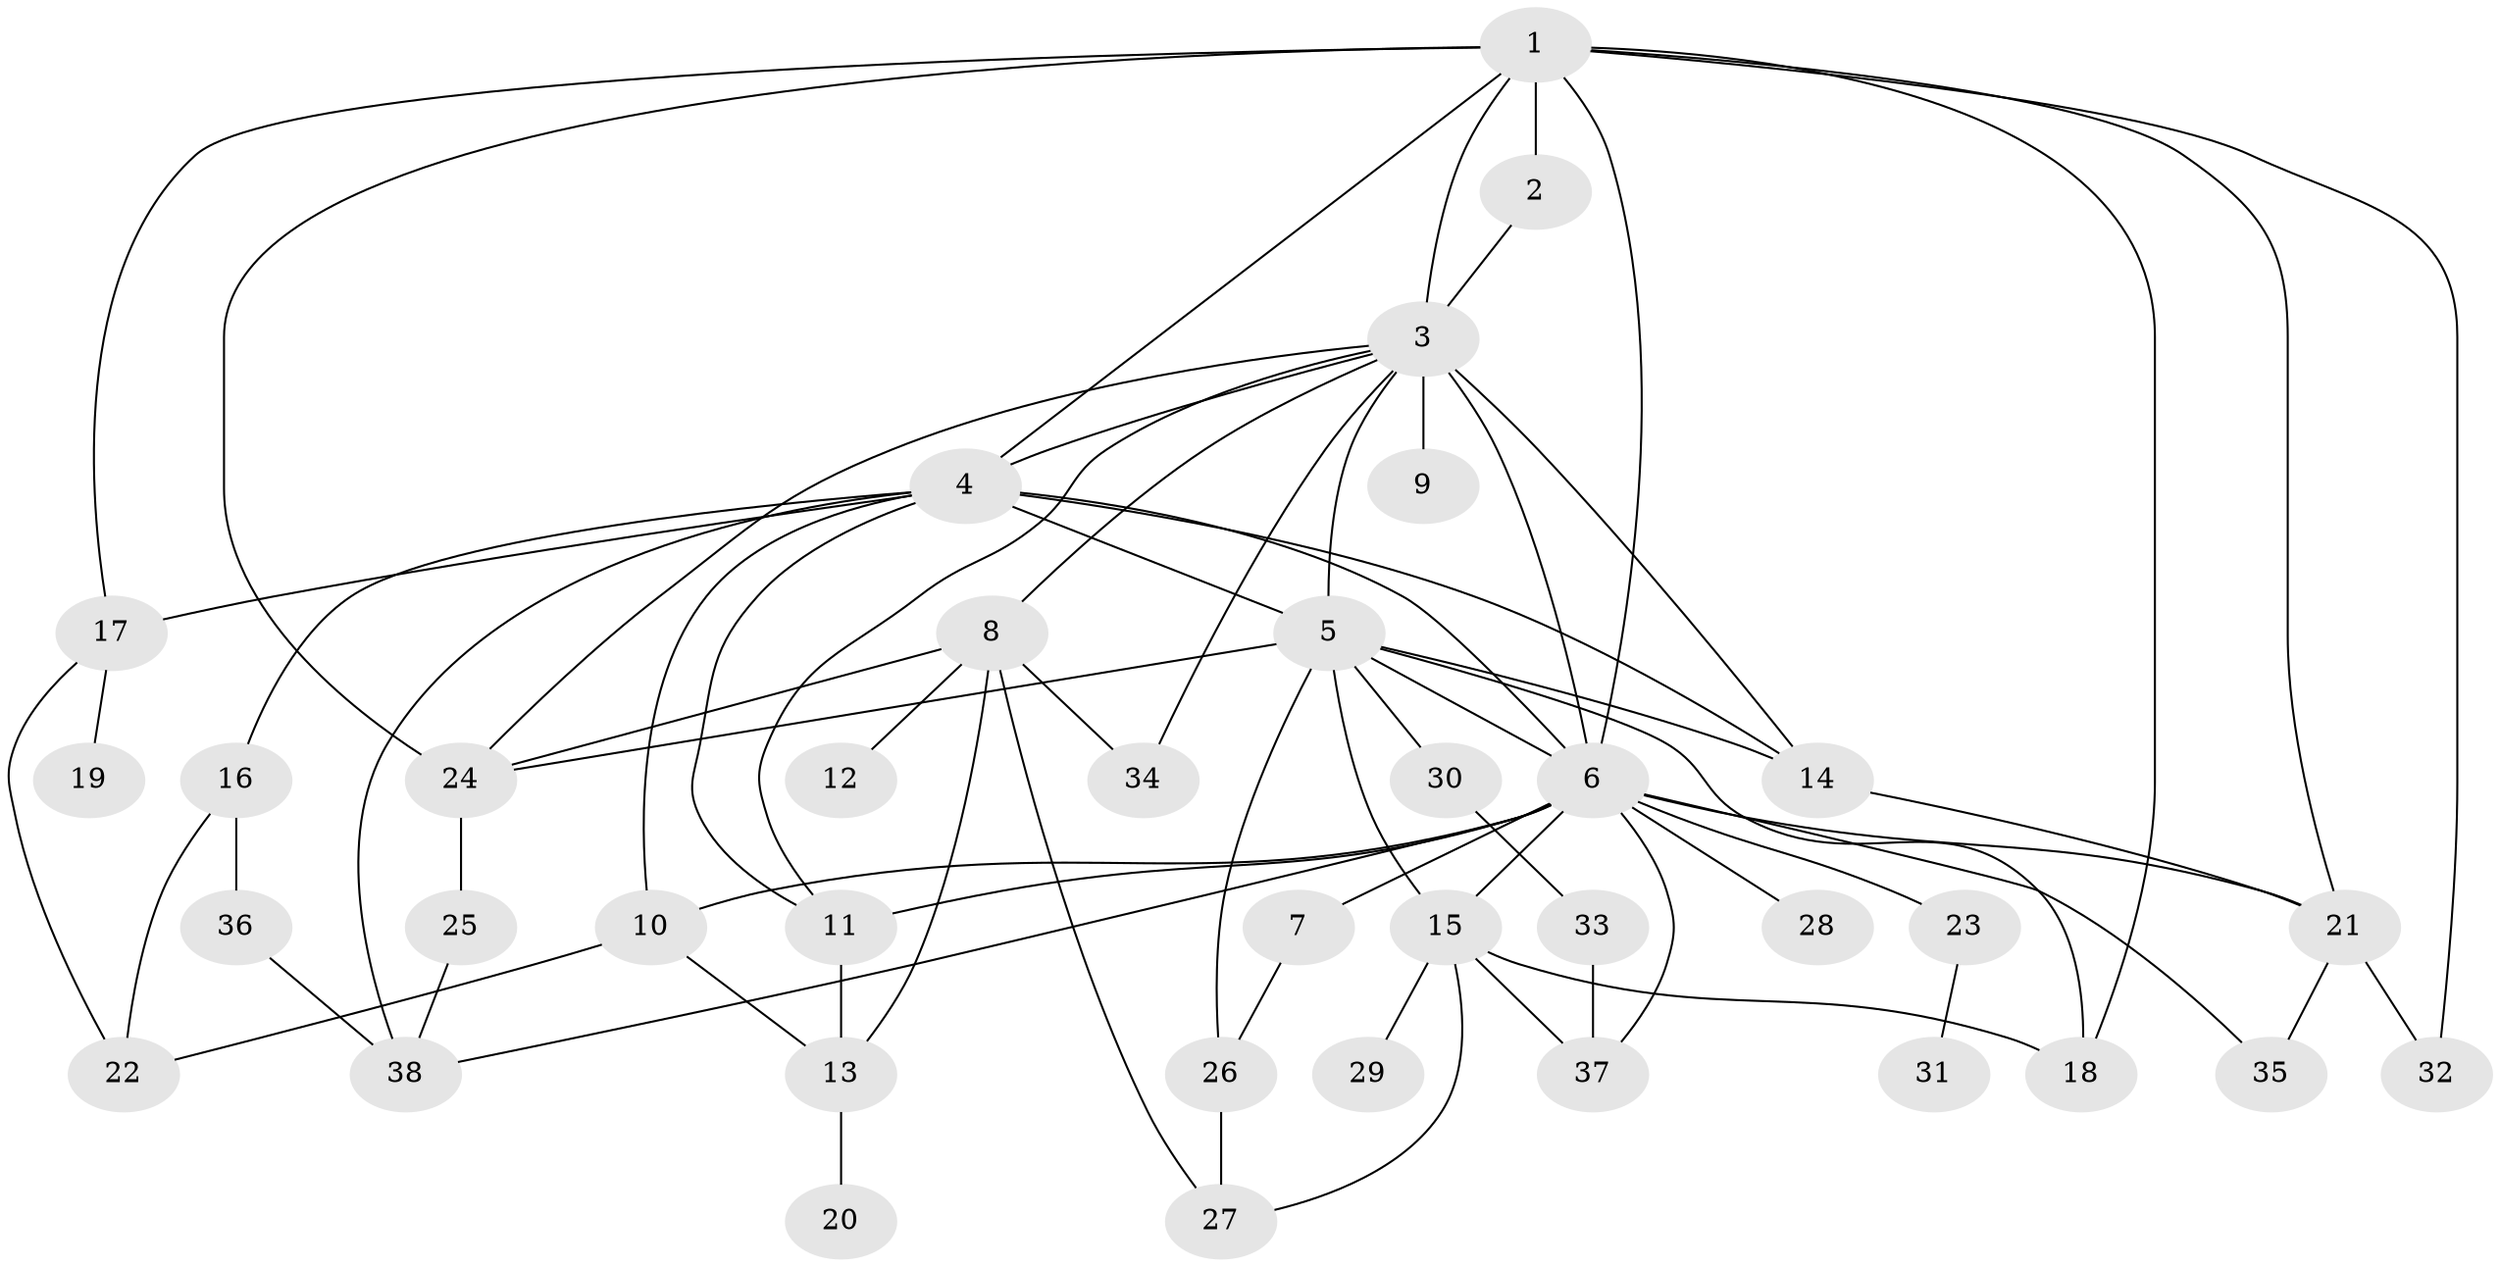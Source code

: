// original degree distribution, {21: 0.016129032258064516, 2: 0.21774193548387097, 17: 0.008064516129032258, 12: 0.008064516129032258, 31: 0.008064516129032258, 1: 0.5403225806451613, 4: 0.07258064516129033, 9: 0.008064516129032258, 3: 0.06451612903225806, 6: 0.024193548387096774, 5: 0.03225806451612903}
// Generated by graph-tools (version 1.1) at 2025/50/03/04/25 22:50:33]
// undirected, 38 vertices, 72 edges
graph export_dot {
  node [color=gray90,style=filled];
  1;
  2;
  3;
  4;
  5;
  6;
  7;
  8;
  9;
  10;
  11;
  12;
  13;
  14;
  15;
  16;
  17;
  18;
  19;
  20;
  21;
  22;
  23;
  24;
  25;
  26;
  27;
  28;
  29;
  30;
  31;
  32;
  33;
  34;
  35;
  36;
  37;
  38;
  1 -- 2 [weight=10.0];
  1 -- 3 [weight=1.0];
  1 -- 4 [weight=1.0];
  1 -- 6 [weight=1.0];
  1 -- 17 [weight=1.0];
  1 -- 18 [weight=1.0];
  1 -- 21 [weight=1.0];
  1 -- 24 [weight=1.0];
  1 -- 32 [weight=1.0];
  2 -- 3 [weight=1.0];
  3 -- 4 [weight=1.0];
  3 -- 5 [weight=1.0];
  3 -- 6 [weight=1.0];
  3 -- 8 [weight=1.0];
  3 -- 9 [weight=6.0];
  3 -- 11 [weight=1.0];
  3 -- 14 [weight=1.0];
  3 -- 24 [weight=1.0];
  3 -- 34 [weight=1.0];
  4 -- 5 [weight=1.0];
  4 -- 6 [weight=1.0];
  4 -- 10 [weight=1.0];
  4 -- 11 [weight=1.0];
  4 -- 14 [weight=9.0];
  4 -- 16 [weight=1.0];
  4 -- 17 [weight=2.0];
  4 -- 38 [weight=1.0];
  5 -- 6 [weight=1.0];
  5 -- 14 [weight=1.0];
  5 -- 15 [weight=1.0];
  5 -- 18 [weight=1.0];
  5 -- 24 [weight=1.0];
  5 -- 26 [weight=1.0];
  5 -- 30 [weight=1.0];
  6 -- 7 [weight=1.0];
  6 -- 10 [weight=1.0];
  6 -- 11 [weight=15.0];
  6 -- 15 [weight=1.0];
  6 -- 21 [weight=1.0];
  6 -- 23 [weight=1.0];
  6 -- 28 [weight=1.0];
  6 -- 35 [weight=1.0];
  6 -- 37 [weight=1.0];
  6 -- 38 [weight=1.0];
  7 -- 26 [weight=1.0];
  8 -- 12 [weight=1.0];
  8 -- 13 [weight=1.0];
  8 -- 24 [weight=1.0];
  8 -- 27 [weight=1.0];
  8 -- 34 [weight=1.0];
  10 -- 13 [weight=1.0];
  10 -- 22 [weight=1.0];
  11 -- 13 [weight=1.0];
  13 -- 20 [weight=1.0];
  14 -- 21 [weight=1.0];
  15 -- 18 [weight=1.0];
  15 -- 27 [weight=1.0];
  15 -- 29 [weight=1.0];
  15 -- 37 [weight=1.0];
  16 -- 22 [weight=1.0];
  16 -- 36 [weight=1.0];
  17 -- 19 [weight=1.0];
  17 -- 22 [weight=1.0];
  21 -- 32 [weight=1.0];
  21 -- 35 [weight=1.0];
  23 -- 31 [weight=1.0];
  24 -- 25 [weight=1.0];
  25 -- 38 [weight=1.0];
  26 -- 27 [weight=1.0];
  30 -- 33 [weight=3.0];
  33 -- 37 [weight=1.0];
  36 -- 38 [weight=1.0];
}
